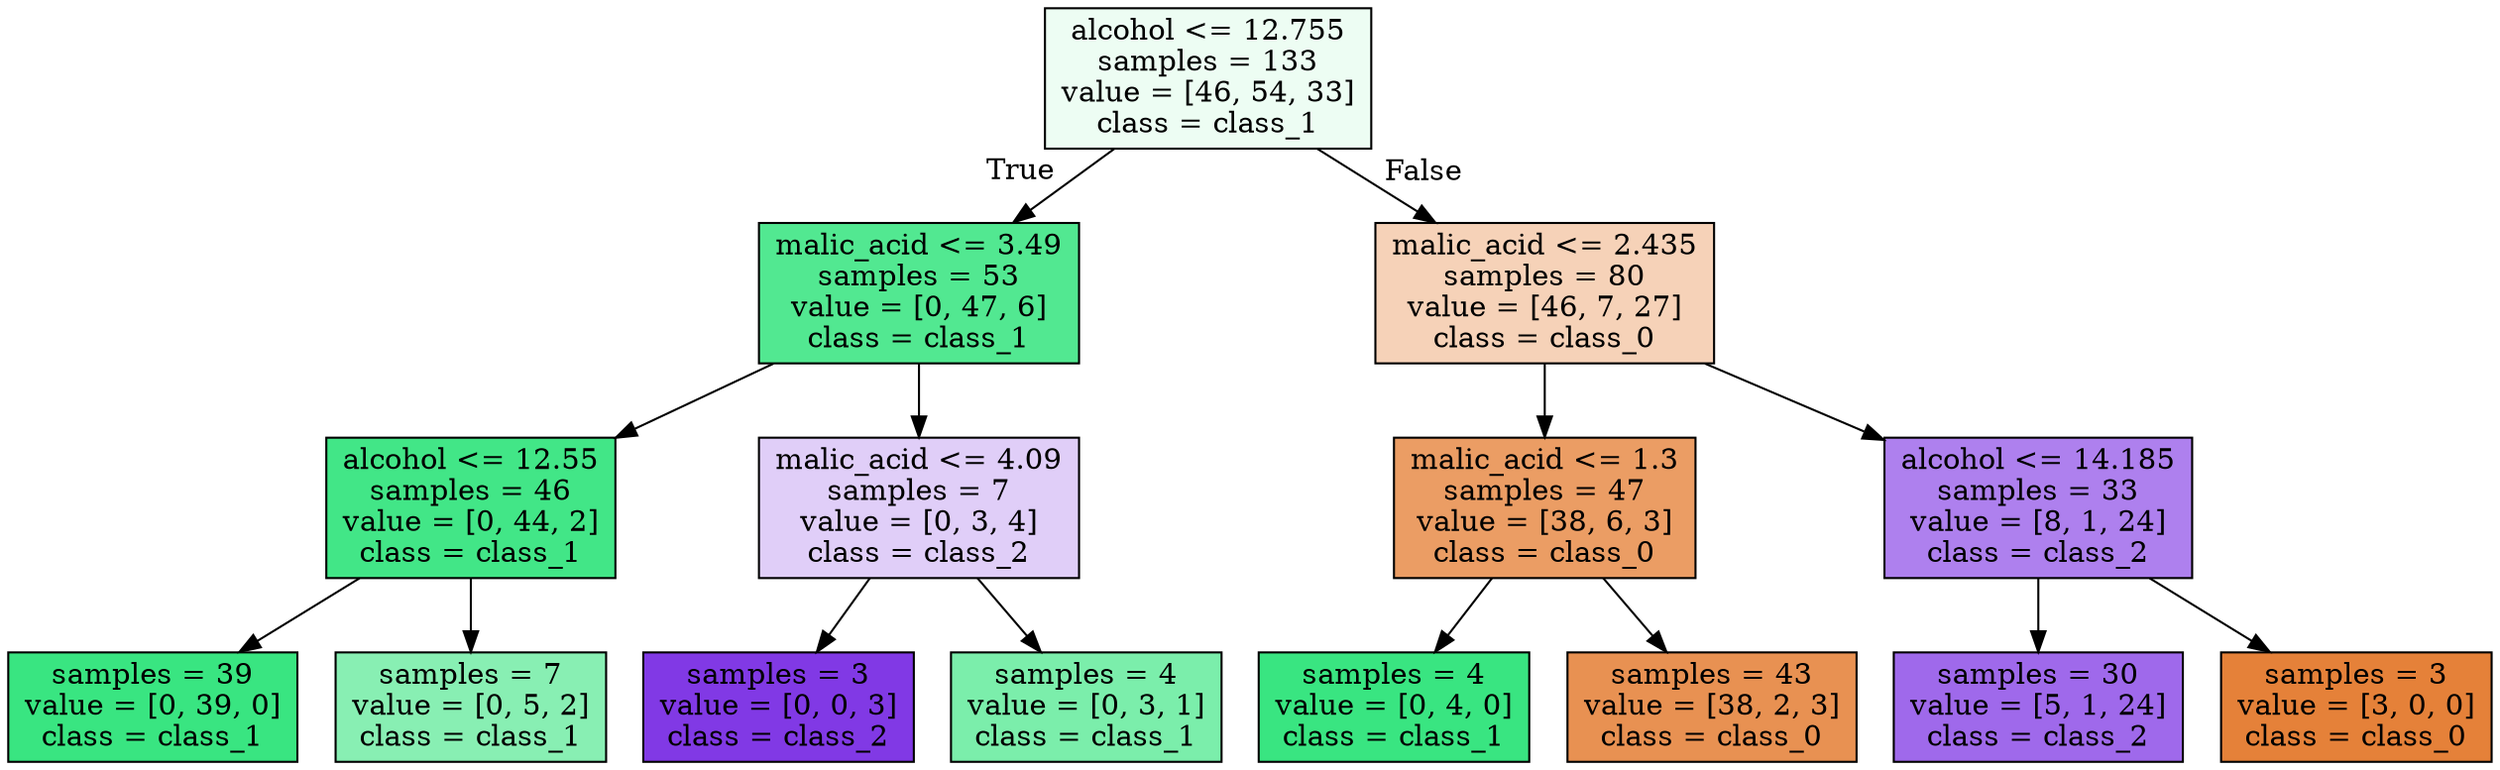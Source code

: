 digraph Tree {
node [shape=box, style="filled", color="black"] ;
0 [label="alcohol <= 12.755\nsamples = 133\nvalue = [46, 54, 33]\nclass = class_1", fillcolor="#edfdf3"] ;
1 [label="malic_acid <= 3.49\nsamples = 53\nvalue = [0, 47, 6]\nclass = class_1", fillcolor="#52e891"] ;
0 -> 1 [labeldistance=2.5, labelangle=45, headlabel="True"] ;
2 [label="alcohol <= 12.55\nsamples = 46\nvalue = [0, 44, 2]\nclass = class_1", fillcolor="#42e687"] ;
1 -> 2 ;
3 [label="samples = 39\nvalue = [0, 39, 0]\nclass = class_1", fillcolor="#39e581"] ;
2 -> 3 ;
4 [label="samples = 7\nvalue = [0, 5, 2]\nclass = class_1", fillcolor="#88efb3"] ;
2 -> 4 ;
5 [label="malic_acid <= 4.09\nsamples = 7\nvalue = [0, 3, 4]\nclass = class_2", fillcolor="#e0cef8"] ;
1 -> 5 ;
6 [label="samples = 3\nvalue = [0, 0, 3]\nclass = class_2", fillcolor="#8139e5"] ;
5 -> 6 ;
7 [label="samples = 4\nvalue = [0, 3, 1]\nclass = class_1", fillcolor="#7beeab"] ;
5 -> 7 ;
8 [label="malic_acid <= 2.435\nsamples = 80\nvalue = [46, 7, 27]\nclass = class_0", fillcolor="#f6d2b8"] ;
0 -> 8 [labeldistance=2.5, labelangle=-45, headlabel="False"] ;
9 [label="malic_acid <= 1.3\nsamples = 47\nvalue = [38, 6, 3]\nclass = class_0", fillcolor="#eb9d64"] ;
8 -> 9 ;
10 [label="samples = 4\nvalue = [0, 4, 0]\nclass = class_1", fillcolor="#39e581"] ;
9 -> 10 ;
11 [label="samples = 43\nvalue = [38, 2, 3]\nclass = class_0", fillcolor="#e89152"] ;
9 -> 11 ;
12 [label="alcohol <= 14.185\nsamples = 33\nvalue = [8, 1, 24]\nclass = class_2", fillcolor="#ae80ee"] ;
8 -> 12 ;
13 [label="samples = 30\nvalue = [5, 1, 24]\nclass = class_2", fillcolor="#9f69eb"] ;
12 -> 13 ;
14 [label="samples = 3\nvalue = [3, 0, 0]\nclass = class_0", fillcolor="#e58139"] ;
12 -> 14 ;
}